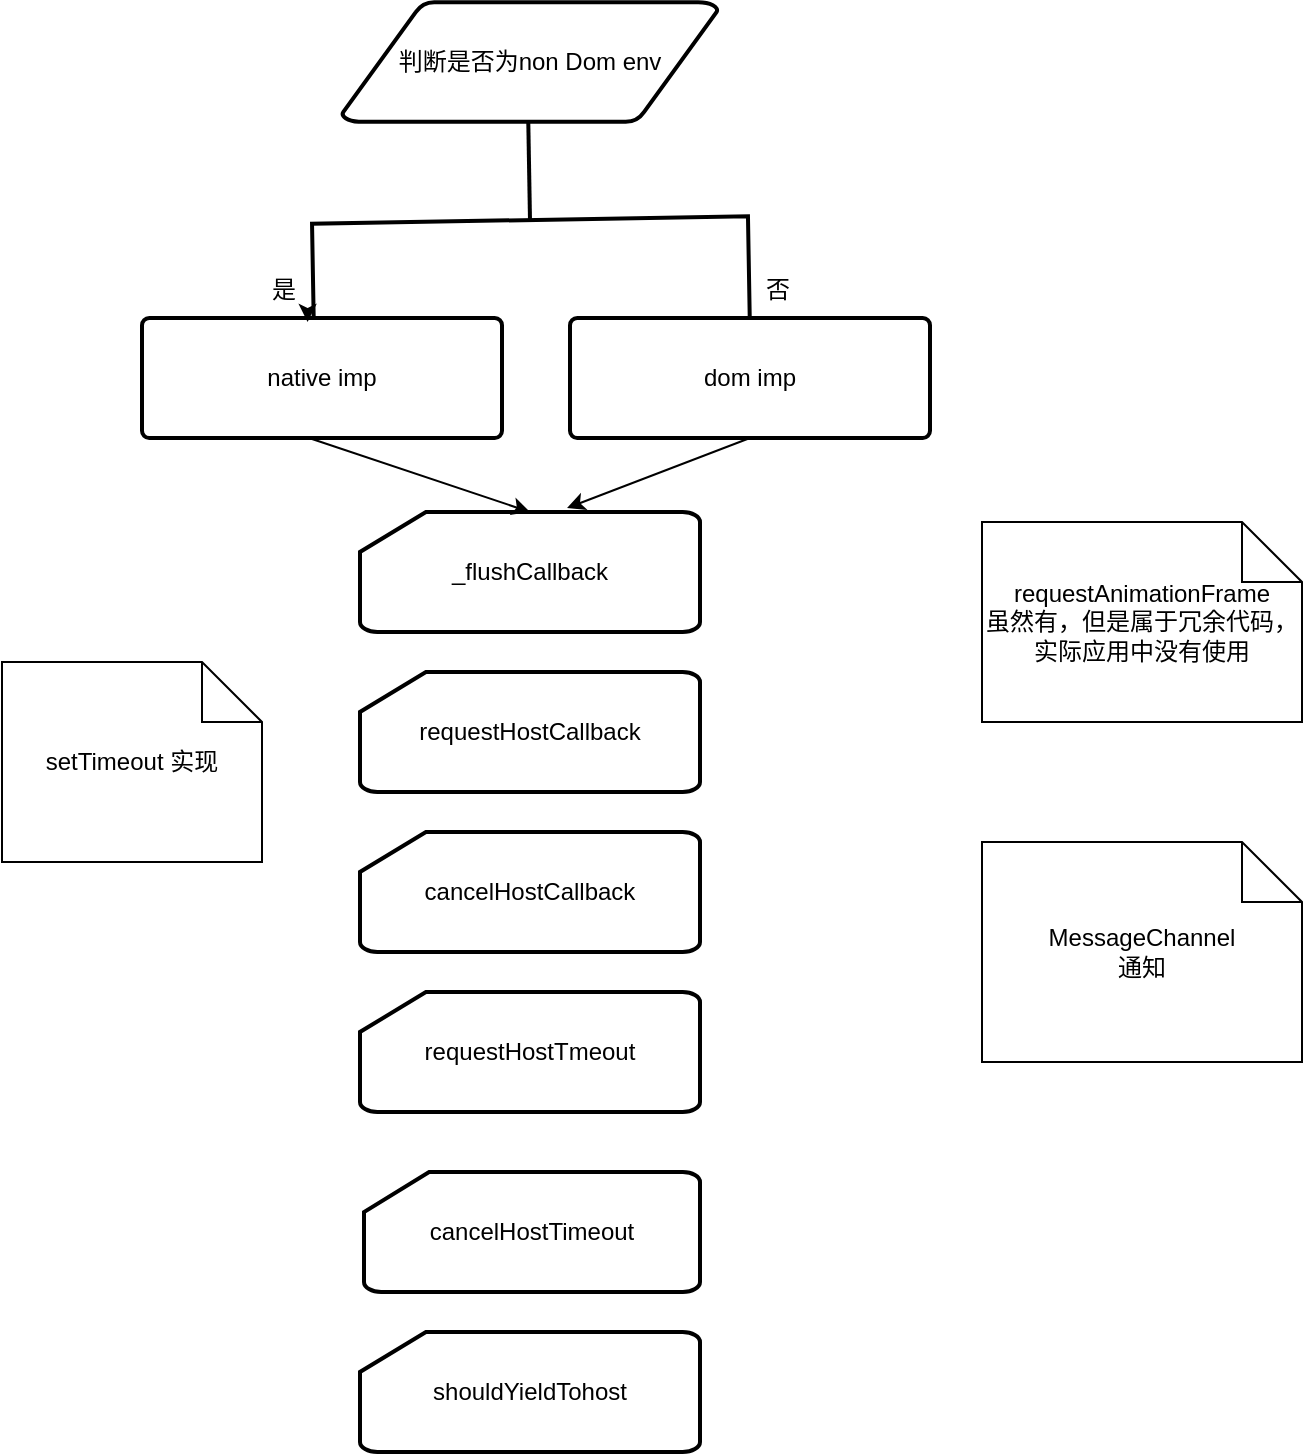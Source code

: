 <mxGraphModel dx="700" dy="564" grid="1" gridSize="10" guides="1" tooltips="1" connect="1" arrows="1" fold="1" page="1" pageScale="1" pageWidth="827" pageHeight="1169" background="#ffffff"><root><mxCell id="0"/><mxCell id="1" parent="0"/><mxCell id="2" value="判断是否为non Dom env" style="shape=mxgraph.flowchart.data;whiteSpace=wrap;html=1;fillColor=#ffffff;strokeColor=#000000;strokeWidth=2" parent="1" vertex="1"><mxGeometry x="210" y="20" width="188" height="60" as="geometry"/></mxCell><mxCell id="3" value="" style="shape=mxgraph.flowchart.annotation_2;whiteSpace=wrap;html=1;fillColor=#ffffff;strokeColor=#000000;strokeWidth=2;rotation=89;" parent="1" vertex="1"><mxGeometry x="254" y="20" width="100" height="218" as="geometry"/></mxCell><mxCell id="4" value="是" style="text;html=1;resizable=0;points=[];autosize=1;align=left;verticalAlign=top;spacingTop=-4;" parent="1" vertex="1"><mxGeometry x="173" y="154" width="30" height="20" as="geometry"/></mxCell><mxCell id="5" value="否" style="text;html=1;resizable=0;points=[];autosize=1;align=left;verticalAlign=top;spacingTop=-4;" parent="1" vertex="1"><mxGeometry x="420" y="154" width="30" height="20" as="geometry"/></mxCell><mxCell id="6" value="native imp" style="shape=mxgraph.flowchart.process;whiteSpace=wrap;html=1;fillColor=#ffffff;strokeColor=#000000;strokeWidth=2" parent="1" vertex="1"><mxGeometry x="110" y="178" width="180" height="60" as="geometry"/></mxCell><mxCell id="7" style="edgeStyle=orthogonalEdgeStyle;rounded=0;html=1;exitX=0.5;exitY=0;exitPerimeter=0;entryX=0.46;entryY=0.033;entryPerimeter=0;jettySize=auto;orthogonalLoop=1;" parent="1" source="6" target="6" edge="1"><mxGeometry relative="1" as="geometry"/></mxCell><mxCell id="8" value="dom imp" style="shape=mxgraph.flowchart.process;whiteSpace=wrap;html=1;fillColor=#ffffff;strokeColor=#000000;strokeWidth=2" parent="1" vertex="1"><mxGeometry x="324" y="178" width="180" height="60" as="geometry"/></mxCell><mxCell id="10" value="_flushCallback" style="shape=mxgraph.flowchart.card;whiteSpace=wrap;html=1;fillColor=#ffffff;strokeColor=#000000;strokeWidth=2" parent="1" vertex="1"><mxGeometry x="219" y="275" width="170" height="60" as="geometry"/></mxCell><mxCell id="11" value="requestHostCallback" style="shape=mxgraph.flowchart.card;whiteSpace=wrap;html=1;fillColor=#ffffff;strokeColor=#000000;strokeWidth=2" parent="1" vertex="1"><mxGeometry x="219" y="355" width="170" height="60" as="geometry"/></mxCell><mxCell id="12" value="cancelHostCallback" style="shape=mxgraph.flowchart.card;whiteSpace=wrap;html=1;fillColor=#ffffff;strokeColor=#000000;strokeWidth=2" parent="1" vertex="1"><mxGeometry x="219" y="435" width="170" height="60" as="geometry"/></mxCell><mxCell id="13" value="requestHostTmeout" style="shape=mxgraph.flowchart.card;whiteSpace=wrap;html=1;fillColor=#ffffff;strokeColor=#000000;strokeWidth=2" parent="1" vertex="1"><mxGeometry x="219" y="515" width="170" height="60" as="geometry"/></mxCell><mxCell id="14" value="cancelHostTimeout" style="shape=mxgraph.flowchart.card;whiteSpace=wrap;html=1;fillColor=#ffffff;strokeColor=#000000;strokeWidth=2" parent="1" vertex="1"><mxGeometry x="221" y="605" width="168" height="60" as="geometry"/></mxCell><mxCell id="15" value="shouldYieldTohost" style="shape=mxgraph.flowchart.card;whiteSpace=wrap;html=1;fillColor=#ffffff;strokeColor=#000000;strokeWidth=2" parent="1" vertex="1"><mxGeometry x="219" y="685" width="170" height="60" as="geometry"/></mxCell><mxCell id="17" value="" style="endArrow=classic;html=1;entryX=0.5;entryY=0;entryPerimeter=0;exitX=0.464;exitY=1;exitPerimeter=0;" parent="1" source="6" target="10" edge="1"><mxGeometry width="50" height="50" relative="1" as="geometry"><mxPoint x="110" y="820" as="sourcePoint"/><mxPoint x="160" y="770" as="targetPoint"/></mxGeometry></mxCell><mxCell id="18" value="" style="endArrow=classic;html=1;entryX=0.609;entryY=-0.033;entryPerimeter=0;exitX=0.5;exitY=1;exitPerimeter=0;" parent="1" source="8" target="10" edge="1"><mxGeometry width="50" height="50" relative="1" as="geometry"><mxPoint x="110" y="820" as="sourcePoint"/><mxPoint x="160" y="770" as="targetPoint"/></mxGeometry></mxCell><mxCell id="19" value="setTimeout 实现" style="shape=note;whiteSpace=wrap;html=1;" parent="1" vertex="1"><mxGeometry x="40" y="350" width="130" height="100" as="geometry"/></mxCell><mxCell id="20" value="requestAnimationFrame&lt;div&gt;虽然有，但是属于冗余代码，实际应用中没有使用&lt;/div&gt;" style="shape=note;whiteSpace=wrap;html=1;" parent="1" vertex="1"><mxGeometry x="530" y="280" width="160" height="100" as="geometry"/></mxCell><mxCell id="21" value="MessageChannel&lt;div&gt;通知&lt;/div&gt;" style="shape=note;whiteSpace=wrap;html=1;" parent="1" vertex="1"><mxGeometry x="530" y="440" width="160" height="110" as="geometry"/></mxCell></root></mxGraphModel>